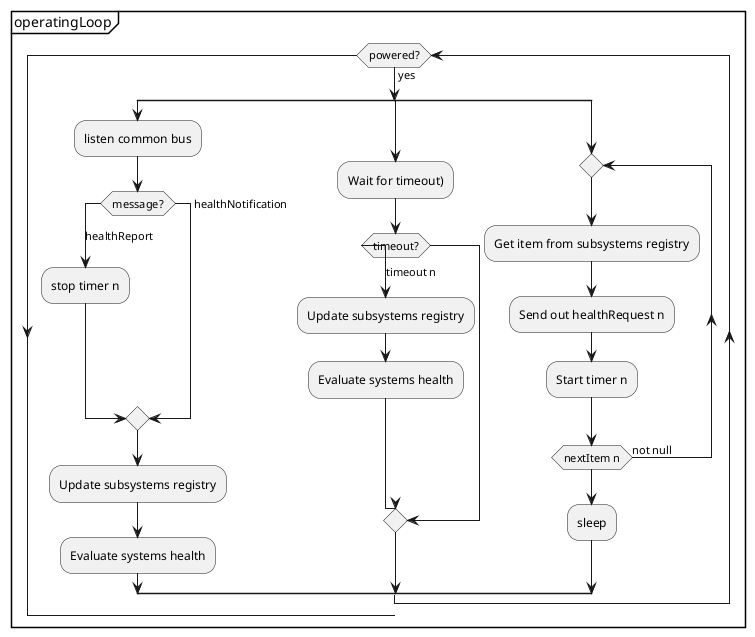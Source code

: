 @startuml
partition operatingLoop {

    while (powered?) is (yes)
        split
            :listen common bus;
            switch (message?)
                case (healthReport)
                    :stop timer n;
                case (healthNotification)
            endswitch
            :Update subsystems registry;
            :Evaluate systems health;
        split again
            :Wait for timeout);
            switch (timeout?)
                case (timeout n)
                    :Update subsystems registry;
                    :Evaluate systems health;
                case ()
            endswitch
        split again
            repeat
                :Get item from subsystems registry;
                :Send out healthRequest n;
                :Start timer n;
            repeat while (nextItem n) is (not null)
            :sleep;
        end split
    endwhile
}

@enduml